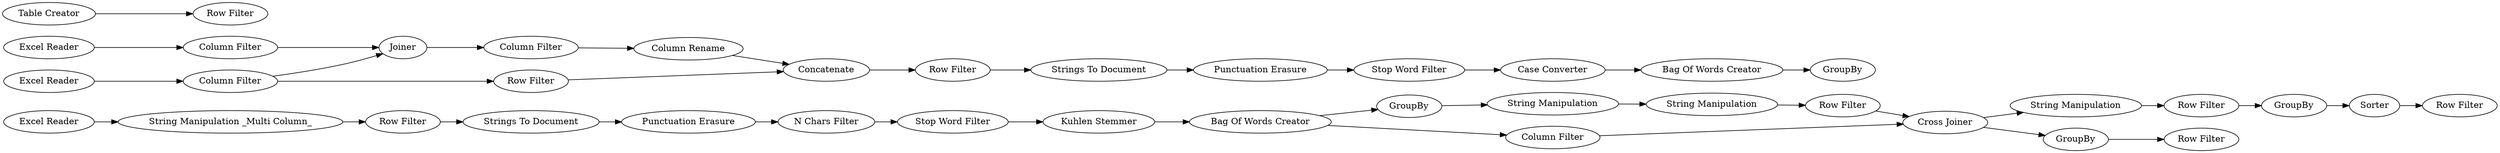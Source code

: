 digraph {
	"-6070707079314443749_61" [label="Row Filter"]
	"-6070707079314443749_12" [label=GroupBy]
	"-6070707079314443749_13" [label=Sorter]
	"-6070707079314443749_42" [label="Stop Word Filter"]
	"-6070707079314443749_8" [label="Row Filter"]
	"-6070707079314443749_53" [label=GroupBy]
	"-6070707079314443749_34" [label="Bag Of Words Creator"]
	"-6070707079314443749_41" [label="Punctuation Erasure"]
	"-6070707079314443749_60" [label="String Manipulation"]
	"-6070707079314443749_46" [label="Case Converter"]
	"-6070707079314443749_33" [label="Row Filter"]
	"-6070707079314443749_32" [label=Concatenate]
	"-6070707079314443749_7" [label="String Manipulation"]
	"-6070707079314443749_28" [label=Joiner]
	"-6070707079314443749_62" [label=GroupBy]
	"9168785297860586878_3" [label="N Chars Filter"]
	"-6070707079314443749_17" [label="Strings To Document"]
	"-6070707079314443749_39" [label="Row Filter"]
	"-6070707079314443749_58" [label="Column Filter"]
	"9168785297860586878_9" [label="Kuhlen Stemmer"]
	"-6070707079314443749_63" [label="Row Filter"]
	"-6070707079314443749_49" [label="String Manipulation _Multi Column_"]
	"-6070707079314443749_43" [label=GroupBy]
	"-6070707079314443749_26" [label="Column Filter"]
	"-6070707079314443749_57" [label="String Manipulation"]
	"-6070707079314443749_23" [label="Excel Reader"]
	"-6070707079314443749_27" [label="Column Filter"]
	"-6070707079314443749_38" [label="Cross Joiner"]
	"9168785297860586878_8" [label="Bag Of Words Creator"]
	"-6070707079314443749_1" [label="Excel Reader"]
	"-6070707079314443749_31" [label="Column Rename"]
	"-6070707079314443749_35" [label="Strings To Document"]
	"-6070707079314443749_29" [label="Column Filter"]
	"-6070707079314443749_24" [label="Excel Reader"]
	"-6070707079314443749_54" [label="Row Filter"]
	"-6070707079314443749_36" [label="Table Creator"]
	"9168785297860586878_6" [label="Stop Word Filter"]
	"9168785297860586878_5" [label="Punctuation Erasure"]
	"-6070707079314443749_47" [label="Row Filter"]
	"-6070707079314443749_20" [label="Row Filter"]
	"-6070707079314443749_31" -> "-6070707079314443749_32"
	"9168785297860586878_5" -> "9168785297860586878_3"
	"-6070707079314443749_60" -> "-6070707079314443749_61"
	"-6070707079314443749_33" -> "-6070707079314443749_35"
	"-6070707079314443749_41" -> "-6070707079314443749_42"
	"-6070707079314443749_7" -> "-6070707079314443749_8"
	"9168785297860586878_8" -> "-6070707079314443749_58"
	"-6070707079314443749_35" -> "-6070707079314443749_41"
	"-6070707079314443749_32" -> "-6070707079314443749_33"
	"-6070707079314443749_46" -> "-6070707079314443749_34"
	"-6070707079314443749_57" -> "-6070707079314443749_60"
	"-6070707079314443749_23" -> "-6070707079314443749_26"
	"-6070707079314443749_38" -> "-6070707079314443749_62"
	"-6070707079314443749_58" -> "-6070707079314443749_38"
	"-6070707079314443749_54" -> "-6070707079314443749_17"
	"-6070707079314443749_27" -> "-6070707079314443749_28"
	"-6070707079314443749_61" -> "-6070707079314443749_38"
	"-6070707079314443749_53" -> "-6070707079314443749_57"
	"9168785297860586878_3" -> "9168785297860586878_6"
	"9168785297860586878_8" -> "-6070707079314443749_53"
	"-6070707079314443749_34" -> "-6070707079314443749_43"
	"9168785297860586878_6" -> "9168785297860586878_9"
	"-6070707079314443749_38" -> "-6070707079314443749_7"
	"-6070707079314443749_8" -> "-6070707079314443749_12"
	"9168785297860586878_9" -> "9168785297860586878_8"
	"-6070707079314443749_1" -> "-6070707079314443749_49"
	"-6070707079314443749_27" -> "-6070707079314443749_39"
	"-6070707079314443749_42" -> "-6070707079314443749_46"
	"-6070707079314443749_39" -> "-6070707079314443749_32"
	"-6070707079314443749_12" -> "-6070707079314443749_13"
	"-6070707079314443749_13" -> "-6070707079314443749_20"
	"-6070707079314443749_17" -> "9168785297860586878_5"
	"-6070707079314443749_28" -> "-6070707079314443749_29"
	"-6070707079314443749_62" -> "-6070707079314443749_63"
	"-6070707079314443749_24" -> "-6070707079314443749_27"
	"-6070707079314443749_49" -> "-6070707079314443749_54"
	"-6070707079314443749_29" -> "-6070707079314443749_31"
	"-6070707079314443749_36" -> "-6070707079314443749_47"
	"-6070707079314443749_26" -> "-6070707079314443749_28"
	rankdir=LR
}
